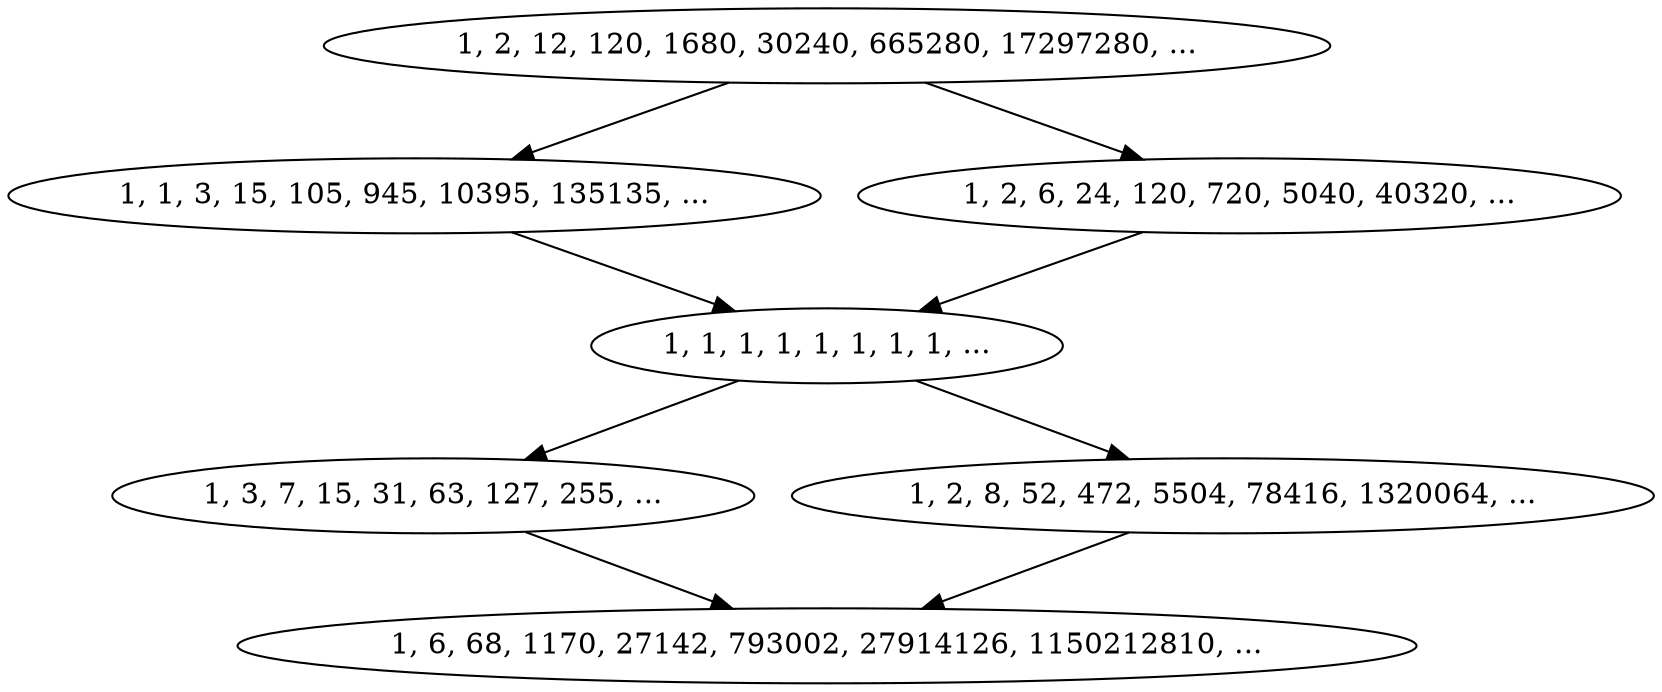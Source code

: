 digraph {
  arbitrary [label = "1, 2, 12, 120, 1680, 30240, 665280, 17297280, ..."];
  commutative [label = "1, 1, 3, 15, 105, 945, 10395, 135135, ..."];
  associative [label = "1, 2, 6, 24, 120, 720, 5040, 40320, ..."];
  basic [label = "1, 1, 1, 1, 1, 1, 1, 1, ..."];
  addsub [label = "1, 3, 7, 15, 31, 63, 127, 255, ..."];
  addmul [label = "1, 2, 8, 52, 472, 5504, 78416, 1320064, ..."];
  all4 [label = "1, 6, 68, 1170, 27142, 793002, 27914126, 1150212810, ..."];

  arbitrary -> commutative;
  arbitrary -> associative;
  commutative -> basic
  associative -> basic;
  basic -> addsub;
  basic -> addmul;
  addsub -> all4;
  addmul -> all4;
}
